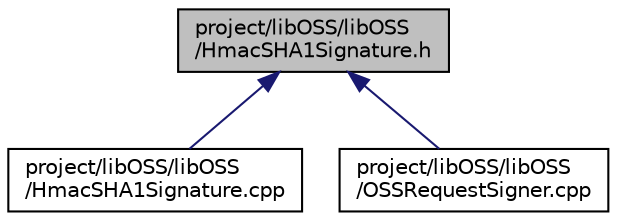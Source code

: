 digraph "project/libOSS/libOSS/HmacSHA1Signature.h"
{
  edge [fontname="Helvetica",fontsize="10",labelfontname="Helvetica",labelfontsize="10"];
  node [fontname="Helvetica",fontsize="10",shape=record];
  Node1 [label="project/libOSS/libOSS\l/HmacSHA1Signature.h",height=0.2,width=0.4,color="black", fillcolor="grey75", style="filled" fontcolor="black"];
  Node1 -> Node2 [dir="back",color="midnightblue",fontsize="10",style="solid",fontname="Helvetica"];
  Node2 [label="project/libOSS/libOSS\l/HmacSHA1Signature.cpp",height=0.2,width=0.4,color="black", fillcolor="white", style="filled",URL="$_hmac_s_h_a1_signature_8cpp.html"];
  Node1 -> Node3 [dir="back",color="midnightblue",fontsize="10",style="solid",fontname="Helvetica"];
  Node3 [label="project/libOSS/libOSS\l/OSSRequestSigner.cpp",height=0.2,width=0.4,color="black", fillcolor="white", style="filled",URL="$_o_s_s_request_signer_8cpp.html"];
}
